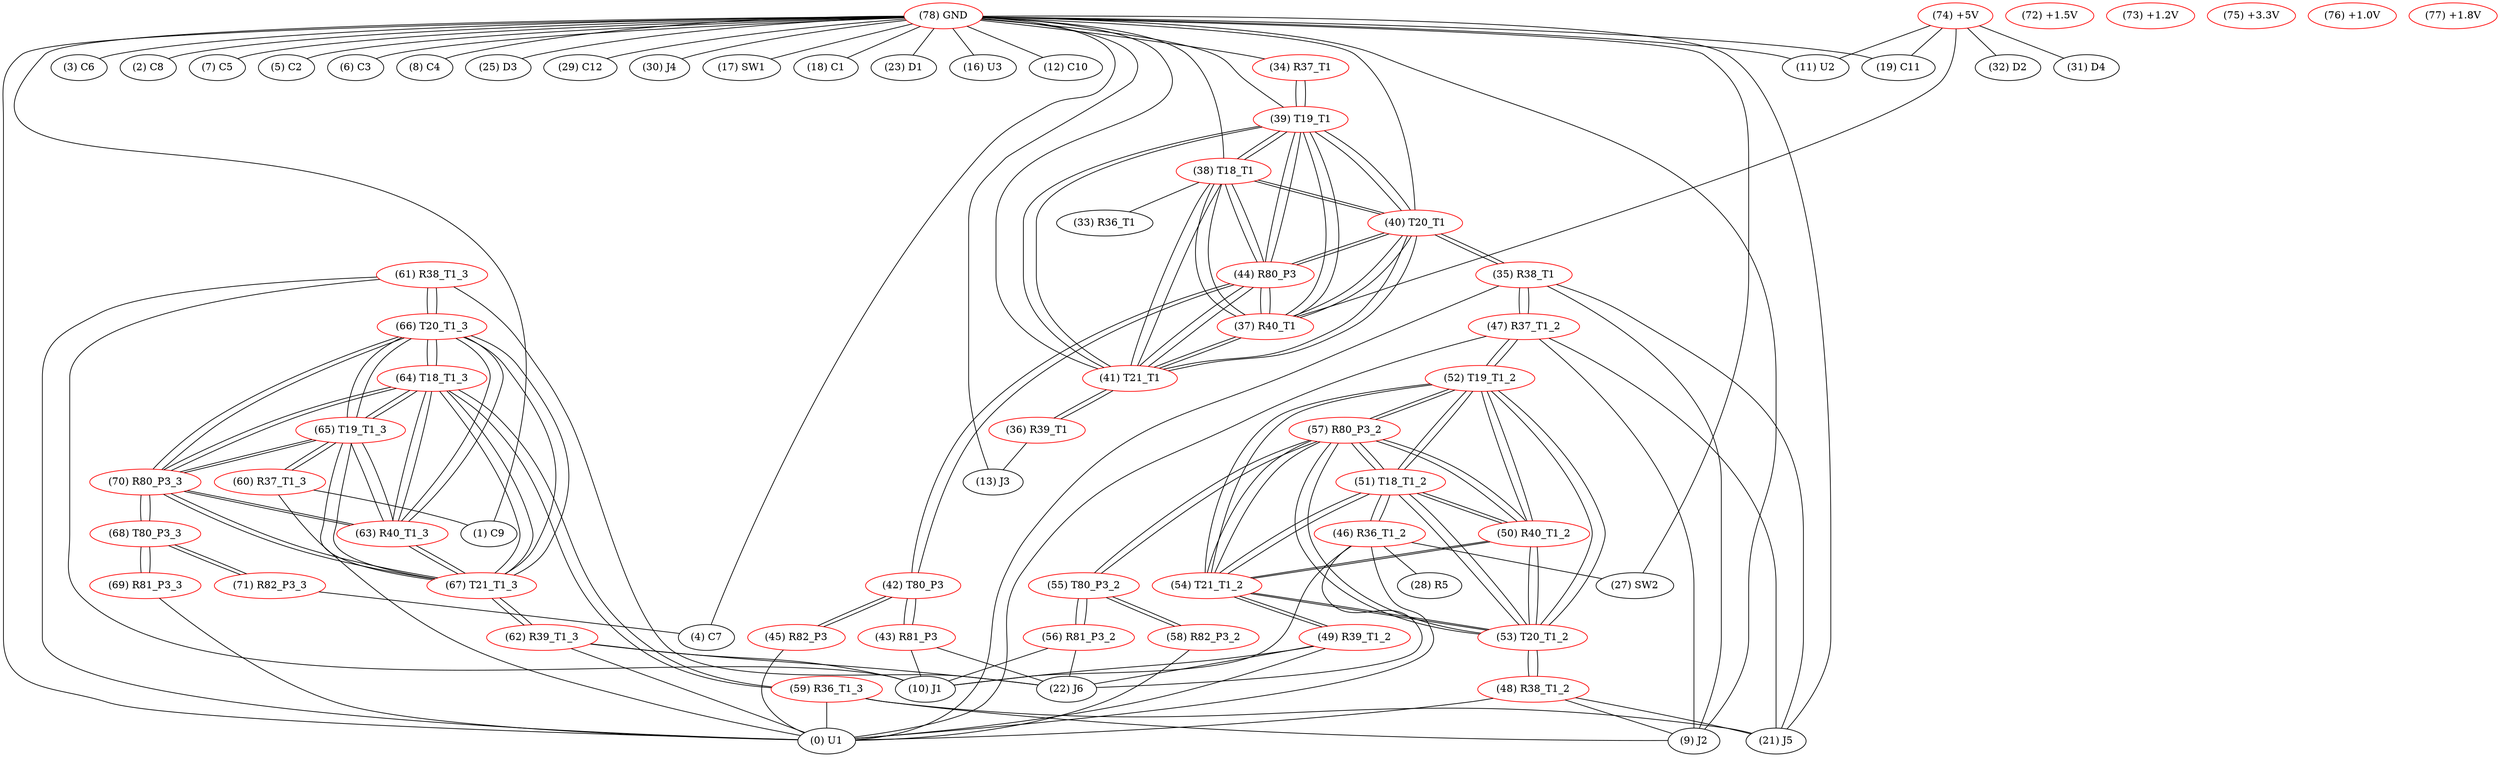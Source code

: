graph {
	34 [label="(34) R37_T1" color=red]
	39 [label="(39) T19_T1"]
	35 [label="(35) R38_T1" color=red]
	9 [label="(9) J2"]
	21 [label="(21) J5"]
	0 [label="(0) U1"]
	47 [label="(47) R37_T1_2"]
	40 [label="(40) T20_T1"]
	36 [label="(36) R39_T1" color=red]
	13 [label="(13) J3"]
	41 [label="(41) T21_T1"]
	37 [label="(37) R40_T1" color=red]
	44 [label="(44) R80_P3"]
	38 [label="(38) T18_T1"]
	41 [label="(41) T21_T1"]
	40 [label="(40) T20_T1"]
	39 [label="(39) T19_T1"]
	38 [label="(38) T18_T1" color=red]
	33 [label="(33) R36_T1"]
	44 [label="(44) R80_P3"]
	41 [label="(41) T21_T1"]
	40 [label="(40) T20_T1"]
	39 [label="(39) T19_T1"]
	37 [label="(37) R40_T1"]
	39 [label="(39) T19_T1" color=red]
	34 [label="(34) R37_T1"]
	44 [label="(44) R80_P3"]
	38 [label="(38) T18_T1"]
	41 [label="(41) T21_T1"]
	40 [label="(40) T20_T1"]
	37 [label="(37) R40_T1"]
	40 [label="(40) T20_T1" color=red]
	35 [label="(35) R38_T1"]
	44 [label="(44) R80_P3"]
	38 [label="(38) T18_T1"]
	41 [label="(41) T21_T1"]
	39 [label="(39) T19_T1"]
	37 [label="(37) R40_T1"]
	41 [label="(41) T21_T1" color=red]
	36 [label="(36) R39_T1"]
	44 [label="(44) R80_P3"]
	38 [label="(38) T18_T1"]
	40 [label="(40) T20_T1"]
	39 [label="(39) T19_T1"]
	37 [label="(37) R40_T1"]
	42 [label="(42) T80_P3" color=red]
	43 [label="(43) R81_P3"]
	45 [label="(45) R82_P3"]
	44 [label="(44) R80_P3"]
	43 [label="(43) R81_P3" color=red]
	22 [label="(22) J6"]
	10 [label="(10) J1"]
	42 [label="(42) T80_P3"]
	44 [label="(44) R80_P3" color=red]
	38 [label="(38) T18_T1"]
	41 [label="(41) T21_T1"]
	40 [label="(40) T20_T1"]
	39 [label="(39) T19_T1"]
	37 [label="(37) R40_T1"]
	42 [label="(42) T80_P3"]
	45 [label="(45) R82_P3" color=red]
	0 [label="(0) U1"]
	42 [label="(42) T80_P3"]
	46 [label="(46) R36_T1_2" color=red]
	10 [label="(10) J1"]
	28 [label="(28) R5"]
	0 [label="(0) U1"]
	22 [label="(22) J6"]
	27 [label="(27) SW2"]
	51 [label="(51) T18_T1_2"]
	47 [label="(47) R37_T1_2" color=red]
	9 [label="(9) J2"]
	21 [label="(21) J5"]
	0 [label="(0) U1"]
	35 [label="(35) R38_T1"]
	52 [label="(52) T19_T1_2"]
	48 [label="(48) R38_T1_2" color=red]
	21 [label="(21) J5"]
	0 [label="(0) U1"]
	9 [label="(9) J2"]
	53 [label="(53) T20_T1_2"]
	49 [label="(49) R39_T1_2" color=red]
	0 [label="(0) U1"]
	22 [label="(22) J6"]
	10 [label="(10) J1"]
	54 [label="(54) T21_T1_2"]
	50 [label="(50) R40_T1_2" color=red]
	57 [label="(57) R80_P3_2"]
	51 [label="(51) T18_T1_2"]
	54 [label="(54) T21_T1_2"]
	53 [label="(53) T20_T1_2"]
	52 [label="(52) T19_T1_2"]
	51 [label="(51) T18_T1_2" color=red]
	53 [label="(53) T20_T1_2"]
	52 [label="(52) T19_T1_2"]
	54 [label="(54) T21_T1_2"]
	46 [label="(46) R36_T1_2"]
	57 [label="(57) R80_P3_2"]
	50 [label="(50) R40_T1_2"]
	52 [label="(52) T19_T1_2" color=red]
	53 [label="(53) T20_T1_2"]
	51 [label="(51) T18_T1_2"]
	54 [label="(54) T21_T1_2"]
	47 [label="(47) R37_T1_2"]
	57 [label="(57) R80_P3_2"]
	50 [label="(50) R40_T1_2"]
	53 [label="(53) T20_T1_2" color=red]
	52 [label="(52) T19_T1_2"]
	51 [label="(51) T18_T1_2"]
	54 [label="(54) T21_T1_2"]
	48 [label="(48) R38_T1_2"]
	57 [label="(57) R80_P3_2"]
	50 [label="(50) R40_T1_2"]
	54 [label="(54) T21_T1_2" color=red]
	53 [label="(53) T20_T1_2"]
	52 [label="(52) T19_T1_2"]
	51 [label="(51) T18_T1_2"]
	49 [label="(49) R39_T1_2"]
	57 [label="(57) R80_P3_2"]
	50 [label="(50) R40_T1_2"]
	55 [label="(55) T80_P3_2" color=red]
	56 [label="(56) R81_P3_2"]
	58 [label="(58) R82_P3_2"]
	57 [label="(57) R80_P3_2"]
	56 [label="(56) R81_P3_2" color=red]
	22 [label="(22) J6"]
	10 [label="(10) J1"]
	55 [label="(55) T80_P3_2"]
	57 [label="(57) R80_P3_2" color=red]
	51 [label="(51) T18_T1_2"]
	54 [label="(54) T21_T1_2"]
	53 [label="(53) T20_T1_2"]
	52 [label="(52) T19_T1_2"]
	50 [label="(50) R40_T1_2"]
	55 [label="(55) T80_P3_2"]
	58 [label="(58) R82_P3_2" color=red]
	0 [label="(0) U1"]
	55 [label="(55) T80_P3_2"]
	59 [label="(59) R36_T1_3" color=red]
	9 [label="(9) J2"]
	21 [label="(21) J5"]
	0 [label="(0) U1"]
	64 [label="(64) T18_T1_3"]
	60 [label="(60) R37_T1_3" color=red]
	1 [label="(1) C9"]
	0 [label="(0) U1"]
	65 [label="(65) T19_T1_3"]
	61 [label="(61) R38_T1_3" color=red]
	22 [label="(22) J6"]
	0 [label="(0) U1"]
	10 [label="(10) J1"]
	66 [label="(66) T20_T1_3"]
	62 [label="(62) R39_T1_3" color=red]
	10 [label="(10) J1"]
	22 [label="(22) J6"]
	0 [label="(0) U1"]
	67 [label="(67) T21_T1_3"]
	63 [label="(63) R40_T1_3" color=red]
	70 [label="(70) R80_P3_3"]
	64 [label="(64) T18_T1_3"]
	67 [label="(67) T21_T1_3"]
	66 [label="(66) T20_T1_3"]
	65 [label="(65) T19_T1_3"]
	64 [label="(64) T18_T1_3" color=red]
	66 [label="(66) T20_T1_3"]
	65 [label="(65) T19_T1_3"]
	67 [label="(67) T21_T1_3"]
	59 [label="(59) R36_T1_3"]
	70 [label="(70) R80_P3_3"]
	63 [label="(63) R40_T1_3"]
	65 [label="(65) T19_T1_3" color=red]
	66 [label="(66) T20_T1_3"]
	64 [label="(64) T18_T1_3"]
	67 [label="(67) T21_T1_3"]
	60 [label="(60) R37_T1_3"]
	70 [label="(70) R80_P3_3"]
	63 [label="(63) R40_T1_3"]
	66 [label="(66) T20_T1_3" color=red]
	65 [label="(65) T19_T1_3"]
	64 [label="(64) T18_T1_3"]
	67 [label="(67) T21_T1_3"]
	61 [label="(61) R38_T1_3"]
	70 [label="(70) R80_P3_3"]
	63 [label="(63) R40_T1_3"]
	67 [label="(67) T21_T1_3" color=red]
	66 [label="(66) T20_T1_3"]
	65 [label="(65) T19_T1_3"]
	64 [label="(64) T18_T1_3"]
	62 [label="(62) R39_T1_3"]
	70 [label="(70) R80_P3_3"]
	63 [label="(63) R40_T1_3"]
	68 [label="(68) T80_P3_3" color=red]
	69 [label="(69) R81_P3_3"]
	71 [label="(71) R82_P3_3"]
	70 [label="(70) R80_P3_3"]
	69 [label="(69) R81_P3_3" color=red]
	0 [label="(0) U1"]
	68 [label="(68) T80_P3_3"]
	70 [label="(70) R80_P3_3" color=red]
	64 [label="(64) T18_T1_3"]
	67 [label="(67) T21_T1_3"]
	66 [label="(66) T20_T1_3"]
	65 [label="(65) T19_T1_3"]
	63 [label="(63) R40_T1_3"]
	68 [label="(68) T80_P3_3"]
	71 [label="(71) R82_P3_3" color=red]
	4 [label="(4) C7"]
	68 [label="(68) T80_P3_3"]
	72 [label="(72) +1.5V" color=red]
	73 [label="(73) +1.2V" color=red]
	74 [label="(74) +5V" color=red]
	19 [label="(19) C11"]
	32 [label="(32) D2"]
	31 [label="(31) D4"]
	11 [label="(11) U2"]
	37 [label="(37) R40_T1"]
	75 [label="(75) +3.3V" color=red]
	76 [label="(76) +1.0V" color=red]
	77 [label="(77) +1.8V" color=red]
	78 [label="(78) GND" color=red]
	3 [label="(3) C6"]
	2 [label="(2) C8"]
	1 [label="(1) C9"]
	21 [label="(21) J5"]
	7 [label="(7) C5"]
	0 [label="(0) U1"]
	4 [label="(4) C7"]
	5 [label="(5) C2"]
	6 [label="(6) C3"]
	8 [label="(8) C4"]
	25 [label="(25) D3"]
	29 [label="(29) C12"]
	30 [label="(30) J4"]
	17 [label="(17) SW1"]
	18 [label="(18) C1"]
	19 [label="(19) C11"]
	9 [label="(9) J2"]
	27 [label="(27) SW2"]
	23 [label="(23) D1"]
	13 [label="(13) J3"]
	11 [label="(11) U2"]
	16 [label="(16) U3"]
	12 [label="(12) C10"]
	34 [label="(34) R37_T1"]
	40 [label="(40) T20_T1"]
	39 [label="(39) T19_T1"]
	38 [label="(38) T18_T1"]
	41 [label="(41) T21_T1"]
	34 -- 39
	35 -- 9
	35 -- 21
	35 -- 0
	35 -- 47
	35 -- 40
	36 -- 13
	36 -- 41
	37 -- 44
	37 -- 38
	37 -- 41
	37 -- 40
	37 -- 39
	38 -- 33
	38 -- 44
	38 -- 41
	38 -- 40
	38 -- 39
	38 -- 37
	39 -- 34
	39 -- 44
	39 -- 38
	39 -- 41
	39 -- 40
	39 -- 37
	40 -- 35
	40 -- 44
	40 -- 38
	40 -- 41
	40 -- 39
	40 -- 37
	41 -- 36
	41 -- 44
	41 -- 38
	41 -- 40
	41 -- 39
	41 -- 37
	42 -- 43
	42 -- 45
	42 -- 44
	43 -- 22
	43 -- 10
	43 -- 42
	44 -- 38
	44 -- 41
	44 -- 40
	44 -- 39
	44 -- 37
	44 -- 42
	45 -- 0
	45 -- 42
	46 -- 10
	46 -- 28
	46 -- 0
	46 -- 22
	46 -- 27
	46 -- 51
	47 -- 9
	47 -- 21
	47 -- 0
	47 -- 35
	47 -- 52
	48 -- 21
	48 -- 0
	48 -- 9
	48 -- 53
	49 -- 0
	49 -- 22
	49 -- 10
	49 -- 54
	50 -- 57
	50 -- 51
	50 -- 54
	50 -- 53
	50 -- 52
	51 -- 53
	51 -- 52
	51 -- 54
	51 -- 46
	51 -- 57
	51 -- 50
	52 -- 53
	52 -- 51
	52 -- 54
	52 -- 47
	52 -- 57
	52 -- 50
	53 -- 52
	53 -- 51
	53 -- 54
	53 -- 48
	53 -- 57
	53 -- 50
	54 -- 53
	54 -- 52
	54 -- 51
	54 -- 49
	54 -- 57
	54 -- 50
	55 -- 56
	55 -- 58
	55 -- 57
	56 -- 22
	56 -- 10
	56 -- 55
	57 -- 51
	57 -- 54
	57 -- 53
	57 -- 52
	57 -- 50
	57 -- 55
	58 -- 0
	58 -- 55
	59 -- 9
	59 -- 21
	59 -- 0
	59 -- 64
	60 -- 1
	60 -- 0
	60 -- 65
	61 -- 22
	61 -- 0
	61 -- 10
	61 -- 66
	62 -- 10
	62 -- 22
	62 -- 0
	62 -- 67
	63 -- 70
	63 -- 64
	63 -- 67
	63 -- 66
	63 -- 65
	64 -- 66
	64 -- 65
	64 -- 67
	64 -- 59
	64 -- 70
	64 -- 63
	65 -- 66
	65 -- 64
	65 -- 67
	65 -- 60
	65 -- 70
	65 -- 63
	66 -- 65
	66 -- 64
	66 -- 67
	66 -- 61
	66 -- 70
	66 -- 63
	67 -- 66
	67 -- 65
	67 -- 64
	67 -- 62
	67 -- 70
	67 -- 63
	68 -- 69
	68 -- 71
	68 -- 70
	69 -- 0
	69 -- 68
	70 -- 64
	70 -- 67
	70 -- 66
	70 -- 65
	70 -- 63
	70 -- 68
	71 -- 4
	71 -- 68
	74 -- 19
	74 -- 32
	74 -- 31
	74 -- 11
	74 -- 37
	78 -- 3
	78 -- 2
	78 -- 1
	78 -- 21
	78 -- 7
	78 -- 0
	78 -- 4
	78 -- 5
	78 -- 6
	78 -- 8
	78 -- 25
	78 -- 29
	78 -- 30
	78 -- 17
	78 -- 18
	78 -- 19
	78 -- 9
	78 -- 27
	78 -- 23
	78 -- 13
	78 -- 11
	78 -- 16
	78 -- 12
	78 -- 34
	78 -- 40
	78 -- 39
	78 -- 38
	78 -- 41
}